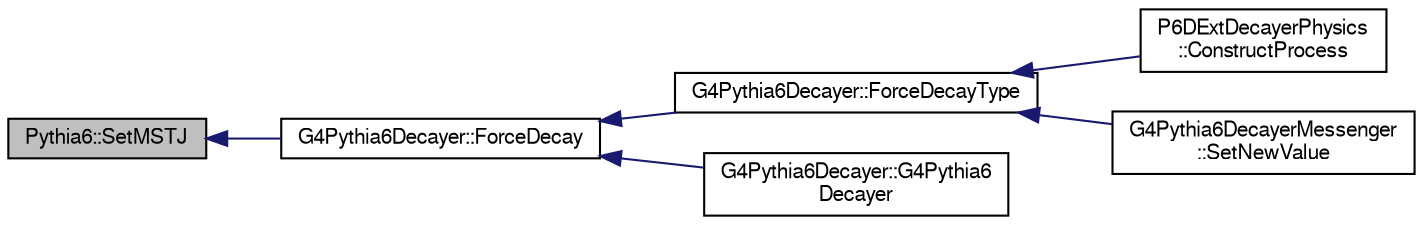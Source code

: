 digraph "Pythia6::SetMSTJ"
{
  bgcolor="transparent";
  edge [fontname="FreeSans",fontsize="10",labelfontname="FreeSans",labelfontsize="10"];
  node [fontname="FreeSans",fontsize="10",shape=record];
  rankdir="LR";
  Node1 [label="Pythia6::SetMSTJ",height=0.2,width=0.4,color="black", fillcolor="grey75", style="filled" fontcolor="black"];
  Node1 -> Node2 [dir="back",color="midnightblue",fontsize="10",style="solid",fontname="FreeSans"];
  Node2 [label="G4Pythia6Decayer::ForceDecay",height=0.2,width=0.4,color="black",URL="$d8/d46/classG4Pythia6Decayer.html#a275808d1bb8f7f3573a88607eb1797a9"];
  Node2 -> Node3 [dir="back",color="midnightblue",fontsize="10",style="solid",fontname="FreeSans"];
  Node3 [label="G4Pythia6Decayer::ForceDecayType",height=0.2,width=0.4,color="black",URL="$d8/d46/classG4Pythia6Decayer.html#a9e2c2eb2d96530707e459567d49cbc70"];
  Node3 -> Node4 [dir="back",color="midnightblue",fontsize="10",style="solid",fontname="FreeSans"];
  Node4 [label="P6DExtDecayerPhysics\l::ConstructProcess",height=0.2,width=0.4,color="black",URL="$db/d73/classP6DExtDecayerPhysics.html#a4f01f2ff0034668cfb45591372d8f1b4"];
  Node3 -> Node5 [dir="back",color="midnightblue",fontsize="10",style="solid",fontname="FreeSans"];
  Node5 [label="G4Pythia6DecayerMessenger\l::SetNewValue",height=0.2,width=0.4,color="black",URL="$d4/d06/classG4Pythia6DecayerMessenger.html#af4a400cb97ecc6dcd249759951290f63"];
  Node2 -> Node6 [dir="back",color="midnightblue",fontsize="10",style="solid",fontname="FreeSans"];
  Node6 [label="G4Pythia6Decayer::G4Pythia6\lDecayer",height=0.2,width=0.4,color="black",URL="$d8/d46/classG4Pythia6Decayer.html#a127f96a4b08c66c526d481757ea10aa0"];
}
